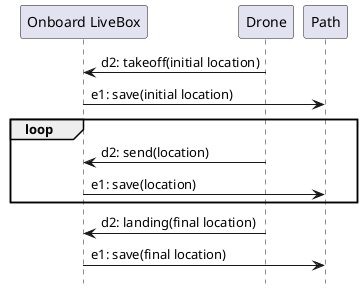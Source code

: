 @startuml
hide footbox
participant "Onboard LiveBox" as LB
participant "Drone" as D
participant "Path" as P
D -> LB: d2: takeoff(initial location)
LB -> P: e1: save(initial location)
loop
    D -> LB: d2: send(location)
    LB -> P: e1: save(location)
end
D -> LB: d2: landing(final location)
LB -> P: e1: save(final location)
@enduml